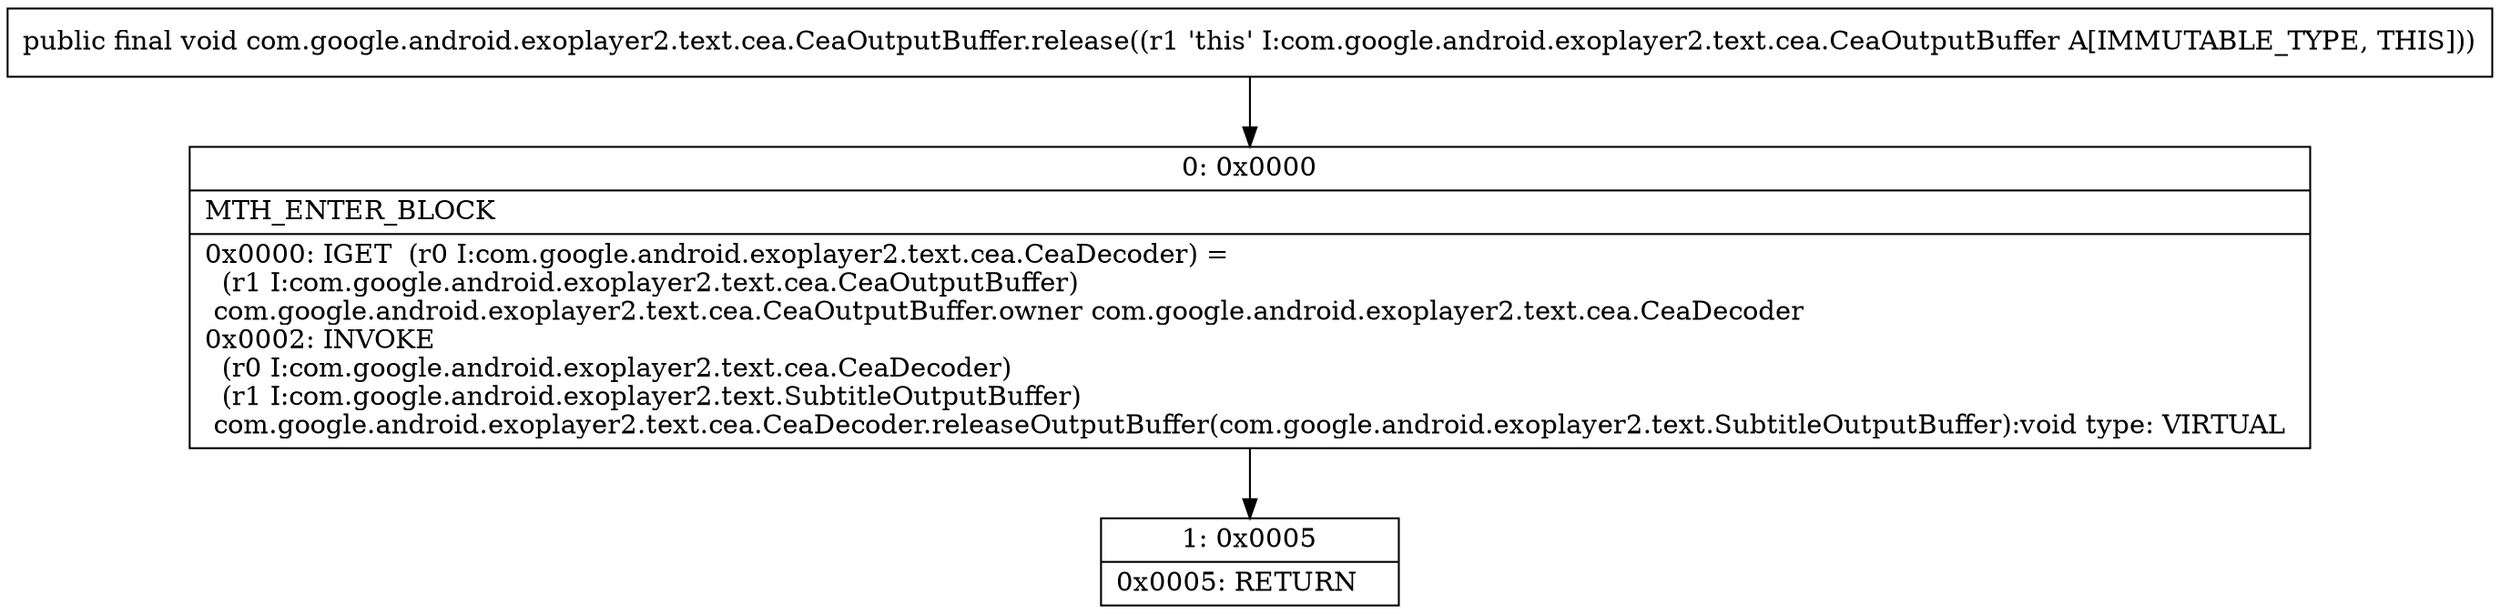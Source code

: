digraph "CFG forcom.google.android.exoplayer2.text.cea.CeaOutputBuffer.release()V" {
Node_0 [shape=record,label="{0\:\ 0x0000|MTH_ENTER_BLOCK\l|0x0000: IGET  (r0 I:com.google.android.exoplayer2.text.cea.CeaDecoder) = \l  (r1 I:com.google.android.exoplayer2.text.cea.CeaOutputBuffer)\l com.google.android.exoplayer2.text.cea.CeaOutputBuffer.owner com.google.android.exoplayer2.text.cea.CeaDecoder \l0x0002: INVOKE  \l  (r0 I:com.google.android.exoplayer2.text.cea.CeaDecoder)\l  (r1 I:com.google.android.exoplayer2.text.SubtitleOutputBuffer)\l com.google.android.exoplayer2.text.cea.CeaDecoder.releaseOutputBuffer(com.google.android.exoplayer2.text.SubtitleOutputBuffer):void type: VIRTUAL \l}"];
Node_1 [shape=record,label="{1\:\ 0x0005|0x0005: RETURN   \l}"];
MethodNode[shape=record,label="{public final void com.google.android.exoplayer2.text.cea.CeaOutputBuffer.release((r1 'this' I:com.google.android.exoplayer2.text.cea.CeaOutputBuffer A[IMMUTABLE_TYPE, THIS])) }"];
MethodNode -> Node_0;
Node_0 -> Node_1;
}


